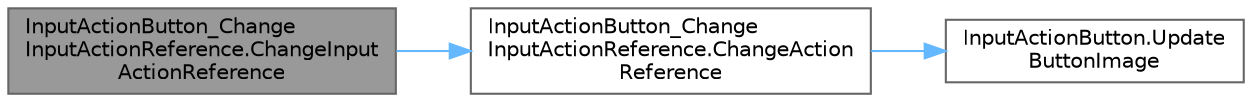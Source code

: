 digraph "InputActionButton_ChangeInputActionReference.ChangeInputActionReference"
{
 // LATEX_PDF_SIZE
  bgcolor="transparent";
  edge [fontname=Helvetica,fontsize=10,labelfontname=Helvetica,labelfontsize=10];
  node [fontname=Helvetica,fontsize=10,shape=box,height=0.2,width=0.4];
  rankdir="LR";
  Node1 [id="Node000001",label="InputActionButton_Change\lInputActionReference.ChangeInput\lActionReference",height=0.2,width=0.4,color="gray40", fillcolor="grey60", style="filled", fontcolor="black",tooltip=" "];
  Node1 -> Node2 [id="edge1_Node000001_Node000002",color="steelblue1",style="solid",tooltip=" "];
  Node2 [id="Node000002",label="InputActionButton_Change\lInputActionReference.ChangeAction\lReference",height=0.2,width=0.4,color="grey40", fillcolor="white", style="filled",URL="$class_input_action_button___change_input_action_reference.html#a8a48d82d727a0b1b75a7aad43eb09717",tooltip=" "];
  Node2 -> Node3 [id="edge2_Node000002_Node000003",color="steelblue1",style="solid",tooltip=" "];
  Node3 [id="Node000003",label="InputActionButton.Update\lButtonImage",height=0.2,width=0.4,color="grey40", fillcolor="white", style="filled",URL="$class_input_action_button.html#a594bdf42edfa4eb5ba8c4bfa6fef33a6",tooltip=" "];
}
